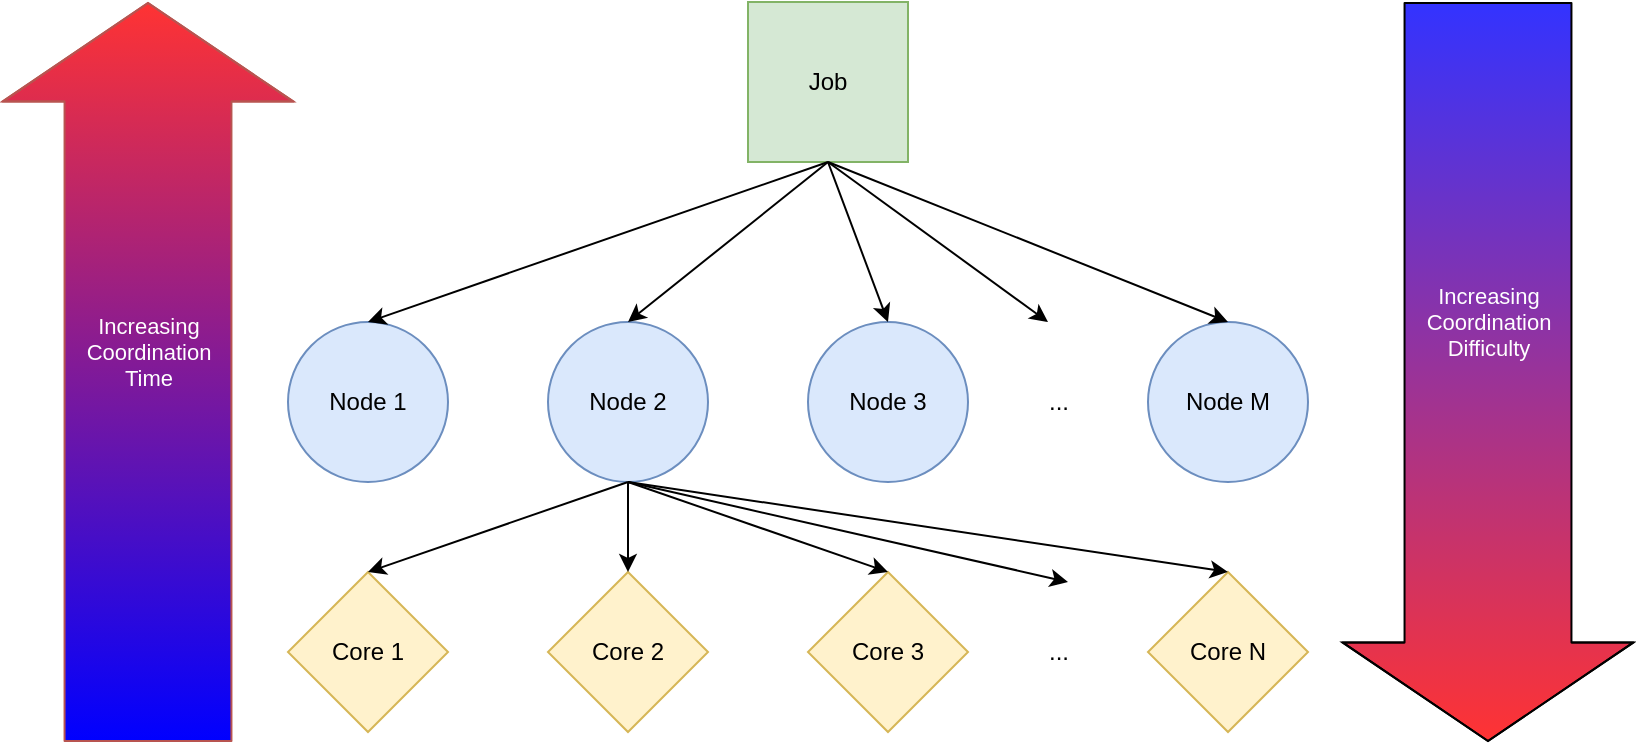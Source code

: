 <mxfile version="13.3.1" type="device"><diagram id="w9OALOtzQbxY4RDsan5u" name="Page-1"><mxGraphModel dx="1379" dy="811" grid="1" gridSize="10" guides="1" tooltips="1" connect="1" arrows="1" fold="1" page="1" pageScale="1" pageWidth="1100" pageHeight="850" math="0" shadow="0"><root><mxCell id="0"/><mxCell id="1" parent="0"/><mxCell id="juF-Q-8SPvR0S1-HGn0d-1" value="Job" style="whiteSpace=wrap;html=1;aspect=fixed;fillColor=#d5e8d4;strokeColor=#82b366;" vertex="1" parent="1"><mxGeometry x="480" y="100" width="80" height="80" as="geometry"/></mxCell><mxCell id="juF-Q-8SPvR0S1-HGn0d-3" value="Node 1" style="ellipse;whiteSpace=wrap;html=1;aspect=fixed;fillColor=#dae8fc;strokeColor=#6c8ebf;" vertex="1" parent="1"><mxGeometry x="250" y="260" width="80" height="80" as="geometry"/></mxCell><mxCell id="juF-Q-8SPvR0S1-HGn0d-4" value="Node 2" style="ellipse;whiteSpace=wrap;html=1;aspect=fixed;fillColor=#dae8fc;strokeColor=#6c8ebf;" vertex="1" parent="1"><mxGeometry x="380" y="260" width="80" height="80" as="geometry"/></mxCell><mxCell id="juF-Q-8SPvR0S1-HGn0d-5" value="Node 3" style="ellipse;whiteSpace=wrap;html=1;aspect=fixed;fillColor=#dae8fc;strokeColor=#6c8ebf;" vertex="1" parent="1"><mxGeometry x="510" y="260" width="80" height="80" as="geometry"/></mxCell><mxCell id="juF-Q-8SPvR0S1-HGn0d-6" value="..." style="text;html=1;align=center;verticalAlign=middle;resizable=0;points=[];autosize=1;" vertex="1" parent="1"><mxGeometry x="620" y="290" width="30" height="20" as="geometry"/></mxCell><mxCell id="juF-Q-8SPvR0S1-HGn0d-7" value="Node M" style="ellipse;whiteSpace=wrap;html=1;aspect=fixed;fillColor=#dae8fc;strokeColor=#6c8ebf;" vertex="1" parent="1"><mxGeometry x="680" y="260" width="80" height="80" as="geometry"/></mxCell><mxCell id="juF-Q-8SPvR0S1-HGn0d-8" value="Core 1" style="rhombus;whiteSpace=wrap;html=1;fillColor=#fff2cc;strokeColor=#d6b656;" vertex="1" parent="1"><mxGeometry x="250" y="385" width="80" height="80" as="geometry"/></mxCell><mxCell id="juF-Q-8SPvR0S1-HGn0d-9" value="Core 2" style="rhombus;whiteSpace=wrap;html=1;fillColor=#fff2cc;strokeColor=#d6b656;" vertex="1" parent="1"><mxGeometry x="380" y="385" width="80" height="80" as="geometry"/></mxCell><mxCell id="juF-Q-8SPvR0S1-HGn0d-10" value="Core 3" style="rhombus;whiteSpace=wrap;html=1;fillColor=#fff2cc;strokeColor=#d6b656;" vertex="1" parent="1"><mxGeometry x="510" y="385" width="80" height="80" as="geometry"/></mxCell><mxCell id="juF-Q-8SPvR0S1-HGn0d-11" value="Core N" style="rhombus;whiteSpace=wrap;html=1;fillColor=#fff2cc;strokeColor=#d6b656;" vertex="1" parent="1"><mxGeometry x="680" y="385" width="80" height="80" as="geometry"/></mxCell><mxCell id="juF-Q-8SPvR0S1-HGn0d-12" value="..." style="text;html=1;align=center;verticalAlign=middle;resizable=0;points=[];autosize=1;" vertex="1" parent="1"><mxGeometry x="620" y="415" width="30" height="20" as="geometry"/></mxCell><mxCell id="juF-Q-8SPvR0S1-HGn0d-13" value="" style="endArrow=classic;html=1;exitX=0.5;exitY=1;exitDx=0;exitDy=0;entryX=0.5;entryY=0;entryDx=0;entryDy=0;" edge="1" parent="1" source="juF-Q-8SPvR0S1-HGn0d-1" target="juF-Q-8SPvR0S1-HGn0d-3"><mxGeometry width="50" height="50" relative="1" as="geometry"><mxPoint x="430" y="510" as="sourcePoint"/><mxPoint x="480" y="460" as="targetPoint"/></mxGeometry></mxCell><mxCell id="juF-Q-8SPvR0S1-HGn0d-14" value="" style="endArrow=classic;html=1;exitX=0.5;exitY=1;exitDx=0;exitDy=0;entryX=0.5;entryY=0;entryDx=0;entryDy=0;" edge="1" parent="1" source="juF-Q-8SPvR0S1-HGn0d-1" target="juF-Q-8SPvR0S1-HGn0d-4"><mxGeometry width="50" height="50" relative="1" as="geometry"><mxPoint x="430" y="510" as="sourcePoint"/><mxPoint x="480" y="460" as="targetPoint"/></mxGeometry></mxCell><mxCell id="juF-Q-8SPvR0S1-HGn0d-15" value="" style="endArrow=classic;html=1;exitX=0.5;exitY=1;exitDx=0;exitDy=0;entryX=0.5;entryY=0;entryDx=0;entryDy=0;" edge="1" parent="1" source="juF-Q-8SPvR0S1-HGn0d-1" target="juF-Q-8SPvR0S1-HGn0d-5"><mxGeometry width="50" height="50" relative="1" as="geometry"><mxPoint x="430" y="510" as="sourcePoint"/><mxPoint x="480" y="460" as="targetPoint"/></mxGeometry></mxCell><mxCell id="juF-Q-8SPvR0S1-HGn0d-16" value="" style="endArrow=classic;html=1;exitX=0.5;exitY=1;exitDx=0;exitDy=0;" edge="1" parent="1" source="juF-Q-8SPvR0S1-HGn0d-1"><mxGeometry width="50" height="50" relative="1" as="geometry"><mxPoint x="430" y="510" as="sourcePoint"/><mxPoint x="630" y="260" as="targetPoint"/></mxGeometry></mxCell><mxCell id="juF-Q-8SPvR0S1-HGn0d-17" value="" style="endArrow=classic;html=1;exitX=0.5;exitY=1;exitDx=0;exitDy=0;entryX=0.5;entryY=0;entryDx=0;entryDy=0;" edge="1" parent="1" source="juF-Q-8SPvR0S1-HGn0d-1" target="juF-Q-8SPvR0S1-HGn0d-7"><mxGeometry width="50" height="50" relative="1" as="geometry"><mxPoint x="430" y="510" as="sourcePoint"/><mxPoint x="480" y="460" as="targetPoint"/></mxGeometry></mxCell><mxCell id="juF-Q-8SPvR0S1-HGn0d-18" value="" style="endArrow=classic;html=1;exitX=0.5;exitY=1;exitDx=0;exitDy=0;entryX=0.5;entryY=0;entryDx=0;entryDy=0;" edge="1" parent="1" source="juF-Q-8SPvR0S1-HGn0d-4" target="juF-Q-8SPvR0S1-HGn0d-8"><mxGeometry width="50" height="50" relative="1" as="geometry"><mxPoint x="430" y="510" as="sourcePoint"/><mxPoint x="480" y="460" as="targetPoint"/></mxGeometry></mxCell><mxCell id="juF-Q-8SPvR0S1-HGn0d-19" value="" style="endArrow=classic;html=1;entryX=0.5;entryY=0;entryDx=0;entryDy=0;" edge="1" parent="1" target="juF-Q-8SPvR0S1-HGn0d-9"><mxGeometry width="50" height="50" relative="1" as="geometry"><mxPoint x="420" y="340" as="sourcePoint"/><mxPoint x="480" y="460" as="targetPoint"/></mxGeometry></mxCell><mxCell id="juF-Q-8SPvR0S1-HGn0d-20" value="" style="endArrow=classic;html=1;entryX=0.5;entryY=0;entryDx=0;entryDy=0;" edge="1" parent="1" target="juF-Q-8SPvR0S1-HGn0d-10"><mxGeometry width="50" height="50" relative="1" as="geometry"><mxPoint x="420" y="340" as="sourcePoint"/><mxPoint x="480" y="460" as="targetPoint"/></mxGeometry></mxCell><mxCell id="juF-Q-8SPvR0S1-HGn0d-21" value="" style="endArrow=classic;html=1;exitX=0.5;exitY=1;exitDx=0;exitDy=0;" edge="1" parent="1" source="juF-Q-8SPvR0S1-HGn0d-4"><mxGeometry width="50" height="50" relative="1" as="geometry"><mxPoint x="430" y="510" as="sourcePoint"/><mxPoint x="640" y="390" as="targetPoint"/></mxGeometry></mxCell><mxCell id="juF-Q-8SPvR0S1-HGn0d-22" value="" style="endArrow=classic;html=1;entryX=0.5;entryY=0;entryDx=0;entryDy=0;" edge="1" parent="1" target="juF-Q-8SPvR0S1-HGn0d-11"><mxGeometry width="50" height="50" relative="1" as="geometry"><mxPoint x="420" y="340" as="sourcePoint"/><mxPoint x="480" y="460" as="targetPoint"/></mxGeometry></mxCell><mxCell id="juF-Q-8SPvR0S1-HGn0d-23" value="" style="shape=flexArrow;endArrow=classic;html=1;endWidth=61.046;endSize=16.103;width=83.448;fillColor=#FF3333;strokeColor=#b85450;gradientColor=#0000FF;" edge="1" parent="1"><mxGeometry width="50" height="50" relative="1" as="geometry"><mxPoint x="180" y="470" as="sourcePoint"/><mxPoint x="180" y="100" as="targetPoint"/><Array as="points"><mxPoint x="180" y="430"/><mxPoint x="180" y="260"/></Array></mxGeometry></mxCell><mxCell id="juF-Q-8SPvR0S1-HGn0d-25" value="Increasing&lt;br&gt;Coordination&lt;br&gt;Time" style="edgeLabel;html=1;align=center;verticalAlign=middle;resizable=0;points=[];labelBackgroundColor=none;fontColor=#FFFFFF;" vertex="1" connectable="0" parent="juF-Q-8SPvR0S1-HGn0d-23"><mxGeometry x="0.019" y="20" relative="1" as="geometry"><mxPoint x="20" y="-6.72" as="offset"/></mxGeometry></mxCell><mxCell id="juF-Q-8SPvR0S1-HGn0d-24" value="" style="shape=flexArrow;endArrow=classic;html=1;endWidth=61.046;endSize=16.103;width=83.448;fillColor=#3333FF;gradientColor=#FF3333;gradientDirection=south;" edge="1" parent="1"><mxGeometry width="50" height="50" relative="1" as="geometry"><mxPoint x="850" y="100" as="sourcePoint"/><mxPoint x="850" y="470" as="targetPoint"/><Array as="points"><mxPoint x="850.0" y="430"/><mxPoint x="850.0" y="260"/></Array></mxGeometry></mxCell><mxCell id="juF-Q-8SPvR0S1-HGn0d-26" value="Increasing&lt;br&gt;Coordination&lt;br&gt;Difficulty" style="edgeLabel;html=1;align=center;verticalAlign=middle;resizable=0;points=[];labelBackgroundColor=none;fontColor=#FFFFFF;" vertex="1" connectable="0" parent="juF-Q-8SPvR0S1-HGn0d-24"><mxGeometry x="0.408" y="-34" relative="1" as="geometry"><mxPoint x="34" as="offset"/></mxGeometry></mxCell></root></mxGraphModel></diagram></mxfile>